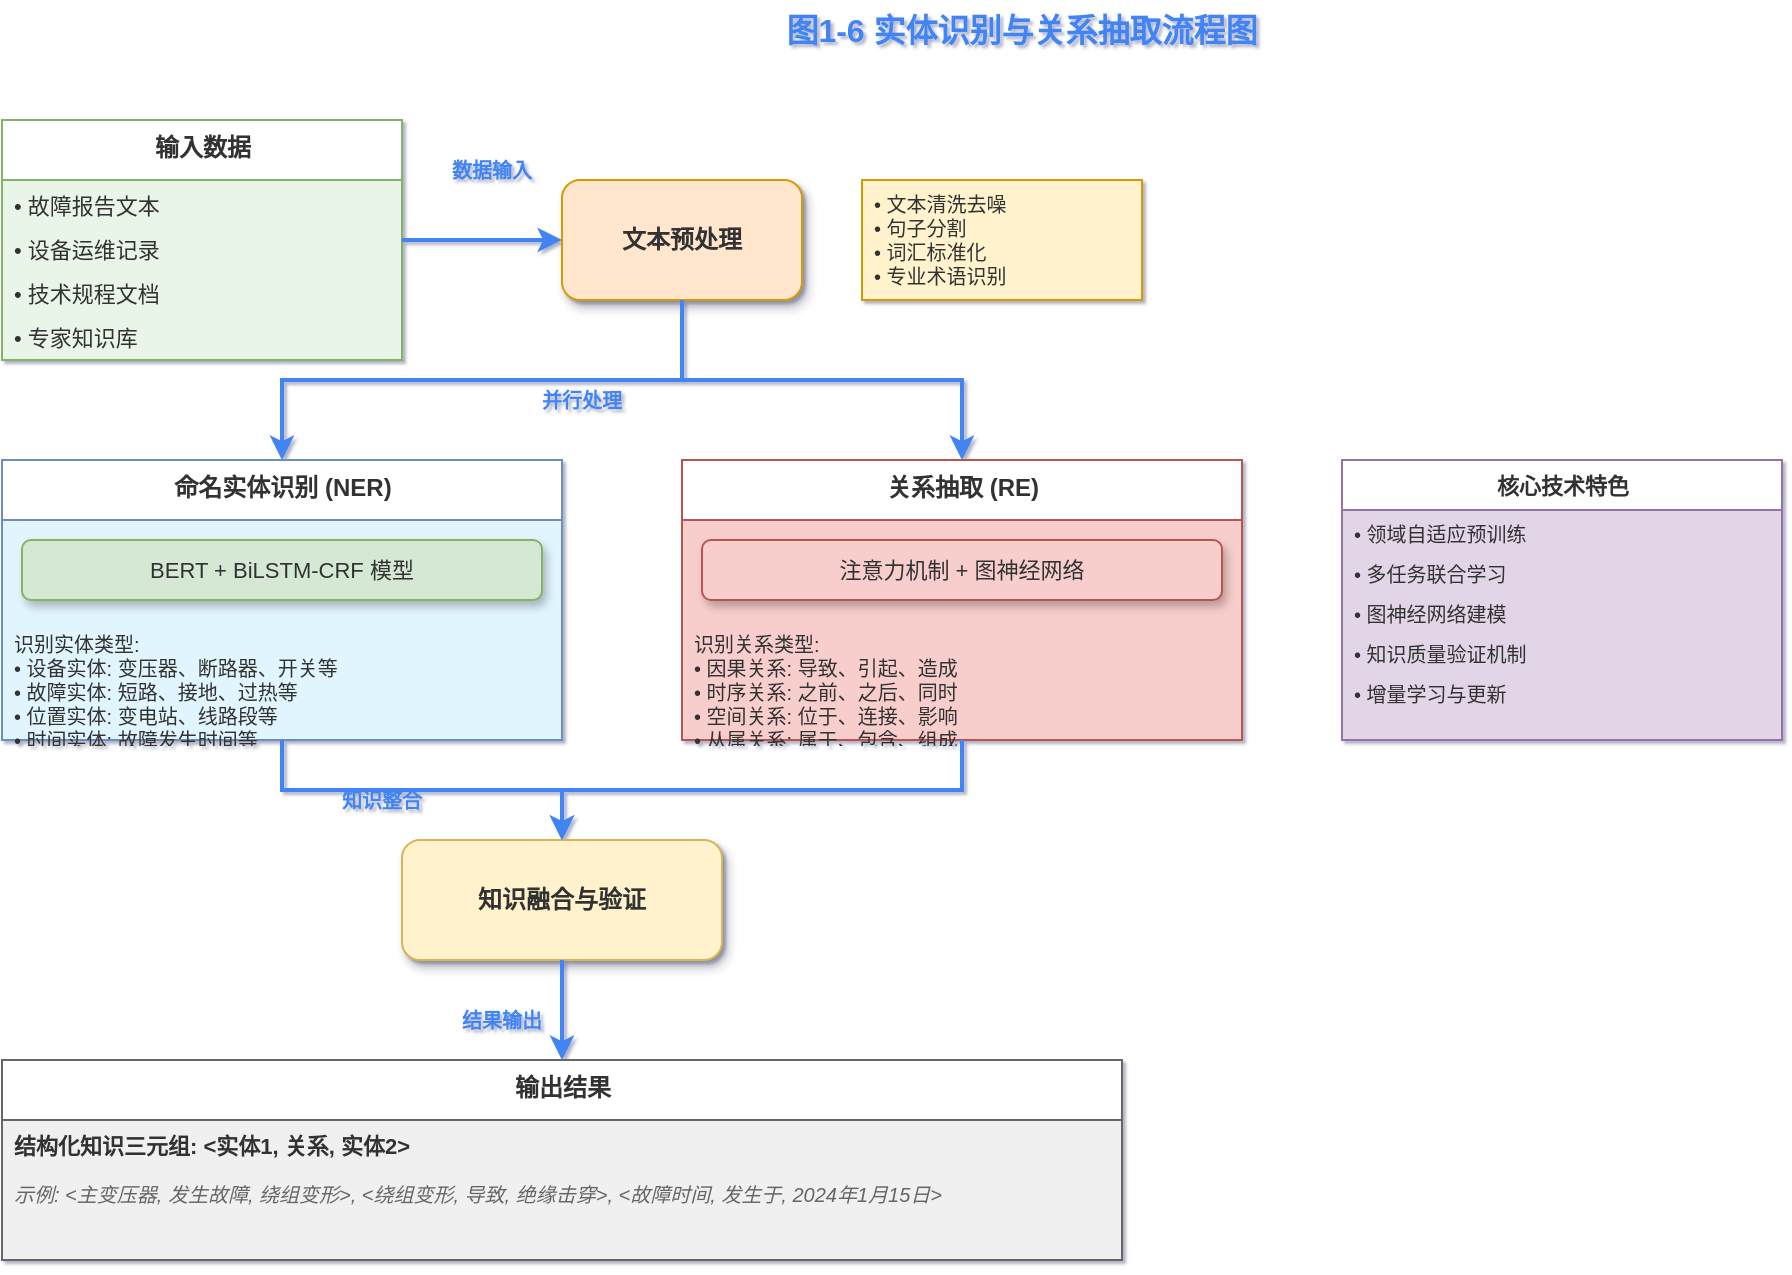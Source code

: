 <?xml version="1.0" encoding="UTF-8"?>
<mxfile version="24.7.7">
  <diagram name="实体识别与关系抽取流程" id="flowchart">
    <mxGraphModel dx="1422" dy="794" grid="1" gridSize="10" guides="1" tooltips="1" connect="1" arrows="1" fold="1" page="1" pageScale="1" pageWidth="1169" pageHeight="827" math="0" shadow="1">
      <root>
        <mxCell id="0" />
        <mxCell id="1" parent="0" />
        
        <!-- 标题 -->
        <mxCell id="title" value="图1-6 实体识别与关系抽取流程图" style="text;html=1;strokeColor=none;fillColor=none;align=center;verticalAlign=middle;whiteSpace=wrap;rounded=0;fontSize=16;fontStyle=1;fontColor=#4284F3;" vertex="1" parent="1">
          <mxGeometry x="450" y="30" width="280" height="30" as="geometry" />
        </mxCell>
        
        <!-- 输入数据容器 -->
        <mxCell id="input_container" value="输入数据" style="swimlane;html=1;fontStyle=1;align=center;verticalAlign=top;childLayout=stackLayout;horizontal=1;startSize=30;horizontalStack=0;resizeParent=1;resizeLast=0;collapsible=0;marginBottom=0;swimlaneFillColor=#E8F5E8;strokeColor=#82B366;fontColor=#333333;fontSize=12;" vertex="1" parent="1">
          <mxGeometry x="80" y="90" width="200" height="120" as="geometry" />
        </mxCell>
        
        <mxCell id="input1" value="• 故障报告文本" style="text;html=1;strokeColor=none;fillColor=none;spacingLeft=4;spacingRight=4;whiteSpace=wrap;overflow=hidden;rotatable=0;points=[[0,0.5],[1,0.5]];portConstraint=eastwest;fontSize=11;fontColor=#333333;" vertex="1" parent="input_container">
          <mxGeometry y="30" width="200" height="22" as="geometry" />
        </mxCell>
        
        <mxCell id="input2" value="• 设备运维记录" style="text;html=1;strokeColor=none;fillColor=none;spacingLeft=4;spacingRight=4;whiteSpace=wrap;overflow=hidden;rotatable=0;points=[[0,0.5],[1,0.5]];portConstraint=eastwest;fontSize=11;fontColor=#333333;" vertex="1" parent="input_container">
          <mxGeometry y="52" width="200" height="22" as="geometry" />
        </mxCell>
        
        <mxCell id="input3" value="• 技术规程文档" style="text;html=1;strokeColor=none;fillColor=none;spacingLeft=4;spacingRight=4;whiteSpace=wrap;overflow=hidden;rotatable=0;points=[[0,0.5],[1,0.5]];portConstraint=eastwest;fontSize=11;fontColor=#333333;" vertex="1" parent="input_container">
          <mxGeometry y="74" width="200" height="22" as="geometry" />
        </mxCell>
        
        <mxCell id="input4" value="• 专家知识库" style="text;html=1;strokeColor=none;fillColor=none;spacingLeft=4;spacingRight=4;whiteSpace=wrap;overflow=hidden;rotatable=0;points=[[0,0.5],[1,0.5]];portConstraint=eastwest;fontSize=11;fontColor=#333333;" vertex="1" parent="input_container">
          <mxGeometry y="96" width="200" height="22" as="geometry" />
        </mxCell>
        
        <!-- 预处理模块 -->
        <mxCell id="preprocess" value="文本预处理" style="rounded=1;whiteSpace=wrap;html=1;fillColor=#FFE6CC;strokeColor=#D79B00;fontColor=#333333;fontSize=12;fontStyle=1;shadow=1;" vertex="1" parent="1">
          <mxGeometry x="360" y="120" width="120" height="60" as="geometry" />
        </mxCell>
        
        <!-- 预处理详细步骤 -->
        <mxCell id="preprocess_steps" value="• 文本清洗去噪&#xa;• 句子分割&#xa;• 词汇标准化&#xa;• 专业术语识别" style="text;html=1;strokeColor=#D79B00;fillColor=#FFF2CC;spacingLeft=4;spacingRight=4;whiteSpace=wrap;overflow=hidden;rotatable=0;fontSize=10;fontColor=#333333;align=left;verticalAlign=top;" vertex="1" parent="1">
          <mxGeometry x="510" y="120" width="140" height="60" as="geometry" />
        </mxCell>
        
        <!-- 实体识别模块 -->
        <mxCell id="ner_container" value="命名实体识别 (NER)" style="swimlane;html=1;fontStyle=1;align=center;verticalAlign=top;childLayout=stackLayout;horizontal=1;startSize=30;horizontalStack=0;resizeParent=1;resizeLast=0;collapsible=0;marginBottom=0;swimlaneFillColor=#E1F5FE;strokeColor=#6C8EBF;fontColor=#333333;fontSize=12;" vertex="1" parent="1">
          <mxGeometry x="80" y="260" width="280" height="140" as="geometry" />
        </mxCell>
        
        <mxCell id="ner_model" value="BERT + BiLSTM-CRF 模型" style="rounded=1;whiteSpace=wrap;html=1;fillColor=#D5E8D4;strokeColor=#82B366;fontColor=#333333;fontSize=11;shadow=1;" vertex="1" parent="ner_container">
          <mxGeometry x="10" y="40" width="260" height="30" as="geometry" />
        </mxCell>
        
        <mxCell id="ner_entities" value="识别实体类型:&#xa;• 设备实体: 变压器、断路器、开关等&#xa;• 故障实体: 短路、接地、过热等&#xa;• 位置实体: 变电站、线路段等&#xa;• 时间实体: 故障发生时间等" style="text;html=1;strokeColor=none;fillColor=none;spacingLeft=4;spacingRight=4;whiteSpace=wrap;overflow=hidden;rotatable=0;fontSize=10;fontColor=#333333;align=left;verticalAlign=top;" vertex="1" parent="ner_container">
          <mxGeometry y="80" width="280" height="60" as="geometry" />
        </mxCell>
        
        <!-- 关系抽取模块 -->
        <mxCell id="re_container" value="关系抽取 (RE)" style="swimlane;html=1;fontStyle=1;align=center;verticalAlign=top;childLayout=stackLayout;horizontal=1;startSize=30;horizontalStack=0;resizeParent=1;resizeLast=0;collapsible=0;marginBottom=0;swimlaneFillColor=#F8CECC;strokeColor=#B85450;fontColor=#333333;fontSize=12;" vertex="1" parent="1">
          <mxGeometry x="420" y="260" width="280" height="140" as="geometry" />
        </mxCell>
        
        <mxCell id="re_model" value="注意力机制 + 图神经网络" style="rounded=1;whiteSpace=wrap;html=1;fillColor=#F8CECC;strokeColor=#B85450;fontColor=#333333;fontSize=11;shadow=1;" vertex="1" parent="re_container">
          <mxGeometry x="10" y="40" width="260" height="30" as="geometry" />
        </mxCell>
        
        <mxCell id="re_relations" value="识别关系类型:&#xa;• 因果关系: 导致、引起、造成&#xa;• 时序关系: 之前、之后、同时&#xa;• 空间关系: 位于、连接、影响&#xa;• 从属关系: 属于、包含、组成" style="text;html=1;strokeColor=none;fillColor=none;spacingLeft=4;spacingRight=4;whiteSpace=wrap;overflow=hidden;rotatable=0;fontSize=10;fontColor=#333333;align=left;verticalAlign=top;" vertex="1" parent="re_container">
          <mxGeometry y="80" width="280" height="60" as="geometry" />
        </mxCell>
        
        <!-- 知识融合模块 -->
        <mxCell id="fusion" value="知识融合与验证" style="rounded=1;whiteSpace=wrap;html=1;fillColor=#FFF2CC;strokeColor=#D6B656;fontColor=#333333;fontSize=12;fontStyle=1;shadow=1;" vertex="1" parent="1">
          <mxGeometry x="280" y="450" width="160" height="60" as="geometry" />
        </mxCell>
        
        <!-- 输出结果 -->
        <mxCell id="output_container" value="输出结果" style="swimlane;html=1;fontStyle=1;align=center;verticalAlign=top;childLayout=stackLayout;horizontal=1;startSize=30;horizontalStack=0;resizeParent=1;resizeLast=0;collapsible=0;marginBottom=0;swimlaneFillColor=#F0F0F0;strokeColor=#666666;fontColor=#333333;fontSize=12;" vertex="1" parent="1">
          <mxGeometry x="80" y="560" width="560" height="100" as="geometry" />
        </mxCell>
        
        <mxCell id="output1" value="结构化知识三元组: &lt;实体1, 关系, 实体2&gt;" style="text;html=1;strokeColor=none;fillColor=none;spacingLeft=4;spacingRight=4;whiteSpace=wrap;overflow=hidden;rotatable=0;points=[[0,0.5],[1,0.5]];portConstraint=eastwest;fontSize=11;fontColor=#333333;fontStyle=1;" vertex="1" parent="output_container">
          <mxGeometry y="30" width="560" height="25" as="geometry" />
        </mxCell>
        
        <mxCell id="output2" value="示例: &lt;主变压器, 发生故障, 绕组变形&gt;, &lt;绕组变形, 导致, 绝缘击穿&gt;, &lt;故障时间, 发生于, 2024年1月15日&gt;" style="text;html=1;strokeColor=none;fillColor=none;spacingLeft=4;spacingRight=4;whiteSpace=wrap;overflow=hidden;rotatable=0;points=[[0,0.5],[1,0.5]];portConstraint=eastwest;fontSize=10;fontColor=#666666;fontStyle=2;" vertex="1" parent="output_container">
          <mxGeometry y="55" width="560" height="45" as="geometry" />
        </mxCell>
        
        <!-- 连接线 -->
        <mxCell id="arrow1" style="edgeStyle=orthogonalEdgeStyle;rounded=0;orthogonalLoop=1;jettySize=auto;html=1;strokeColor=#4284F3;strokeWidth=2;endArrow=classic;" edge="1" parent="1" source="input_container" target="preprocess">
          <mxGeometry relative="1" as="geometry" />
        </mxCell>
        
        <mxCell id="arrow2" style="edgeStyle=orthogonalEdgeStyle;rounded=0;orthogonalLoop=1;jettySize=auto;html=1;strokeColor=#4284F3;strokeWidth=2;endArrow=classic;" edge="1" parent="1" source="preprocess" target="ner_container">
          <mxGeometry relative="1" as="geometry">
            <mxPoint x="420" y="200" as="sourcePoint" />
            <mxPoint x="220" y="260" as="targetPoint" />
          </mxGeometry>
        </mxCell>
        
        <mxCell id="arrow3" style="edgeStyle=orthogonalEdgeStyle;rounded=0;orthogonalLoop=1;jettySize=auto;html=1;strokeColor=#4284F3;strokeWidth=2;endArrow=classic;" edge="1" parent="1" source="preprocess" target="re_container">
          <mxGeometry relative="1" as="geometry">
            <mxPoint x="420" y="200" as="sourcePoint" />
            <mxPoint x="560" y="260" as="targetPoint" />
          </mxGeometry>
        </mxCell>
        
        <mxCell id="arrow4" style="edgeStyle=orthogonalEdgeStyle;rounded=0;orthogonalLoop=1;jettySize=auto;html=1;strokeColor=#4284F3;strokeWidth=2;endArrow=classic;" edge="1" parent="1" source="ner_container" target="fusion">
          <mxGeometry relative="1" as="geometry" />
        </mxCell>
        
        <mxCell id="arrow5" style="edgeStyle=orthogonalEdgeStyle;rounded=0;orthogonalLoop=1;jettySize=auto;html=1;strokeColor=#4284F3;strokeWidth=2;endArrow=classic;" edge="1" parent="1" source="re_container" target="fusion">
          <mxGeometry relative="1" as="geometry" />
        </mxCell>
        
        <mxCell id="arrow6" style="edgeStyle=orthogonalEdgeStyle;rounded=0;orthogonalLoop=1;jettySize=auto;html=1;strokeColor=#4284F3;strokeWidth=2;endArrow=classic;" edge="1" parent="1" source="fusion" target="output_container">
          <mxGeometry relative="1" as="geometry" />
        </mxCell>
        
        <!-- 流程标签 -->
        <mxCell id="label1" value="数据输入" style="text;html=1;strokeColor=none;fillColor=none;align=center;verticalAlign=middle;whiteSpace=wrap;rounded=0;fontSize=10;fontColor=#4284F3;fontStyle=1;" vertex="1" parent="1">
          <mxGeometry x="300" y="105" width="50" height="20" as="geometry" />
        </mxCell>
        
        <mxCell id="label2" value="并行处理" style="text;html=1;strokeColor=none;fillColor=none;align=center;verticalAlign=middle;whiteSpace=wrap;rounded=0;fontSize=10;fontColor=#4284F3;fontStyle=1;" vertex="1" parent="1">
          <mxGeometry x="340" y="220" width="60" height="20" as="geometry" />
        </mxCell>
        
        <mxCell id="label3" value="知识整合" style="text;html=1;strokeColor=none;fillColor=none;align=center;verticalAlign=middle;whiteSpace=wrap;rounded=0;fontSize=10;fontColor=#4284F3;fontStyle=1;" vertex="1" parent="1">
          <mxGeometry x="240" y="420" width="60" height="20" as="geometry" />
        </mxCell>
        
        <mxCell id="label4" value="结果输出" style="text;html=1;strokeColor=none;fillColor=none;align=center;verticalAlign=middle;whiteSpace=wrap;rounded=0;fontSize=10;fontColor=#4284F3;fontStyle=1;" vertex="1" parent="1">
          <mxGeometry x="300" y="530" width="60" height="20" as="geometry" />
        </mxCell>
        
        <!-- 技术特色标注 -->
        <mxCell id="tech_highlight" value="核心技术特色" style="swimlane;html=1;fontStyle=1;align=center;verticalAlign=top;childLayout=stackLayout;horizontal=1;startSize=25;horizontalStack=0;resizeParent=1;resizeLast=0;collapsible=0;marginBottom=0;swimlaneFillColor=#E1D5E7;strokeColor=#9673A6;fontColor=#333333;fontSize=11;" vertex="1" parent="1">
          <mxGeometry x="750" y="260" width="220" height="140" as="geometry" />
        </mxCell>
        
        <mxCell id="tech1" value="• 领域自适应预训练" style="text;html=1;strokeColor=none;fillColor=none;spacingLeft=4;spacingRight=4;whiteSpace=wrap;overflow=hidden;rotatable=0;fontSize=10;fontColor=#333333;" vertex="1" parent="tech_highlight">
          <mxGeometry y="25" width="220" height="20" as="geometry" />
        </mxCell>
        
        <mxCell id="tech2" value="• 多任务联合学习" style="text;html=1;strokeColor=none;fillColor=none;spacingLeft=4;spacingRight=4;whiteSpace=wrap;overflow=hidden;rotatable=0;fontSize=10;fontColor=#333333;" vertex="1" parent="tech_highlight">
          <mxGeometry y="45" width="220" height="20" as="geometry" />
        </mxCell>
        
        <mxCell id="tech3" value="• 图神经网络建模" style="text;html=1;strokeColor=none;fillColor=none;spacingLeft=4;spacingRight=4;whiteSpace=wrap;overflow=hidden;rotatable=0;fontSize=10;fontColor=#333333;" vertex="1" parent="tech_highlight">
          <mxGeometry y="65" width="220" height="20" as="geometry" />
        </mxCell>
        
        <mxCell id="tech4" value="• 知识质量验证机制" style="text;html=1;strokeColor=none;fillColor=none;spacingLeft=4;spacingRight=4;whiteSpace=wrap;overflow=hidden;rotatable=0;fontSize=10;fontColor=#333333;" vertex="1" parent="tech_highlight">
          <mxGeometry y="85" width="220" height="20" as="geometry" />
        </mxCell>
        
        <mxCell id="tech5" value="• 增量学习与更新" style="text;html=1;strokeColor=none;fillColor=none;spacingLeft=4;spacingRight=4;whiteSpace=wrap;overflow=hidden;rotatable=0;fontSize=10;fontColor=#333333;" vertex="1" parent="tech_highlight">
          <mxGeometry y="105" width="220" height="20" as="geometry" />
        </mxCell>
        
      </root>
    </mxGraphModel>
  </diagram>
</mxfile>